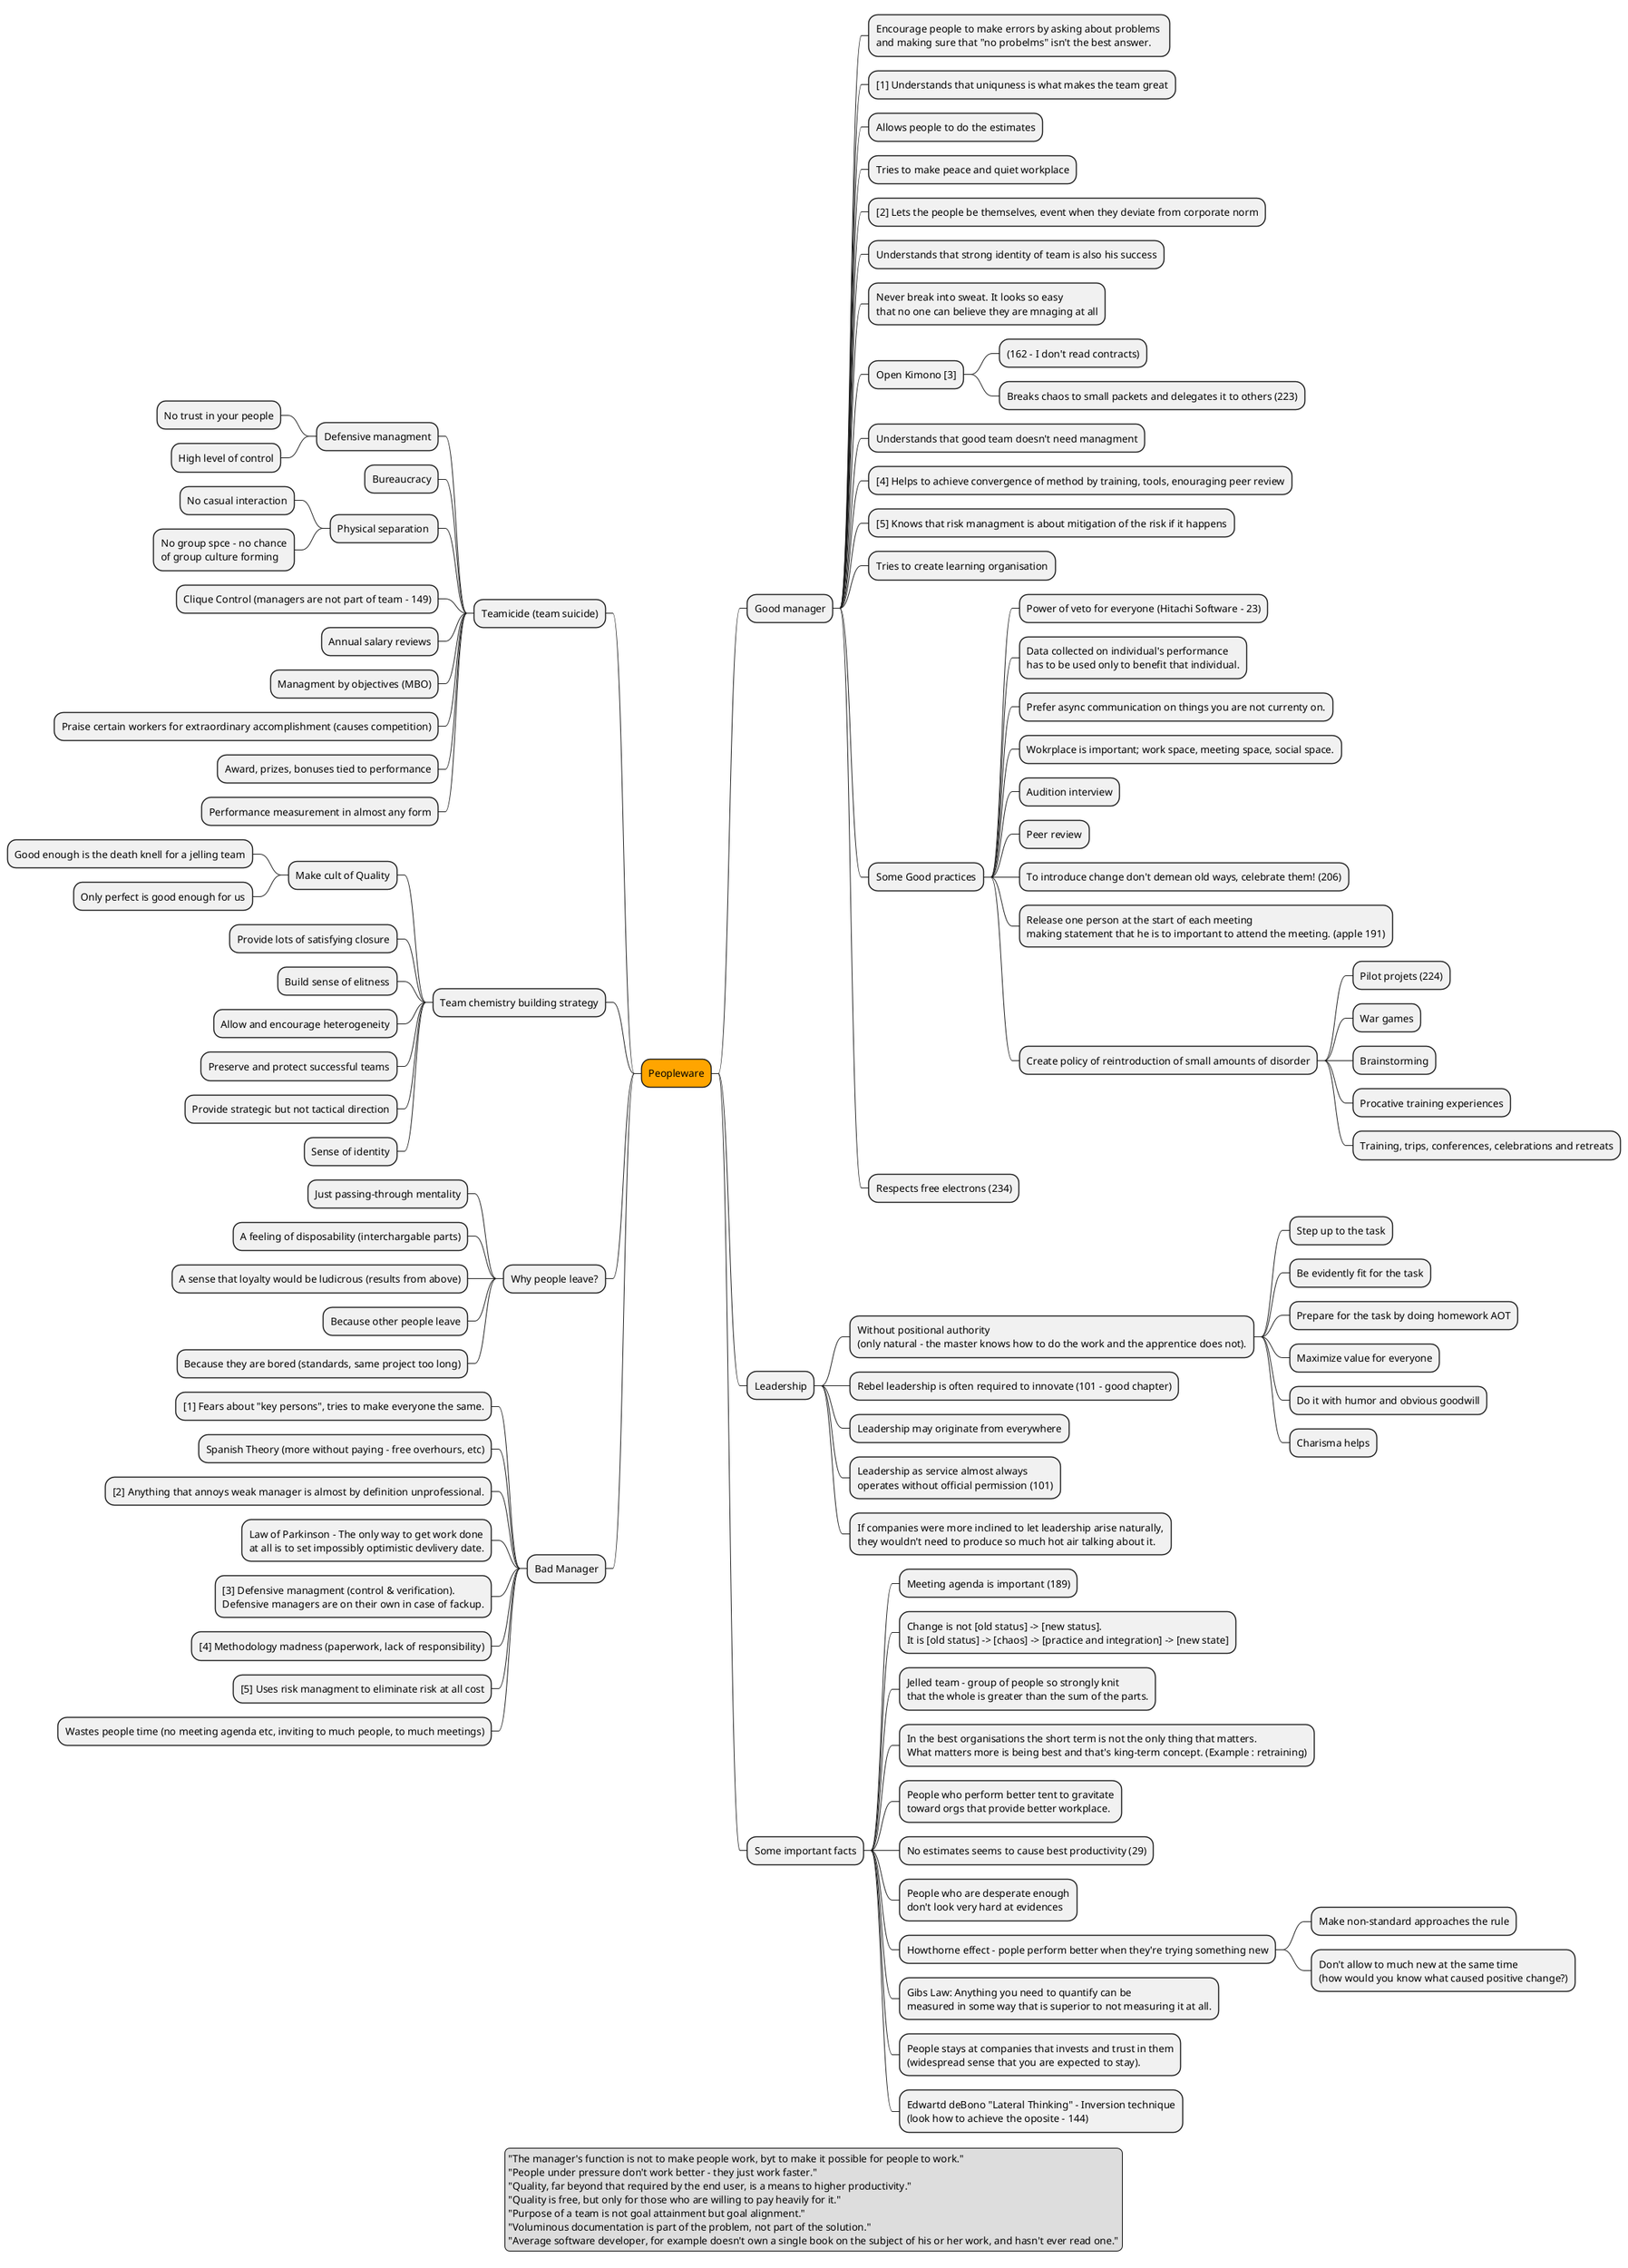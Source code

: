 @startmindmap
*[#Orange] Peopleware
** Good manager
*** Encourage people to make errors by asking about problems \nand making sure that "no probelms" isn't the best answer.
*** [1] Understands that uniquness is what makes the team great
*** Allows people to do the estimates
*** Tries to make peace and quiet workplace
*** [2] Lets the people be themselves, event when they deviate from corporate norm
*** Understands that strong identity of team is also his success
*** Never break into sweat. It looks so easy\nthat no one can believe they are mnaging at all
*** Open Kimono [3]
**** (162 - I don't read contracts)
**** Breaks chaos to small packets and delegates it to others (223)
*** Understands that good team doesn't need managment
*** [4] Helps to achieve convergence of method by training, tools, enouraging peer review
*** [5] Knows that risk managment is about mitigation of the risk if it happens
*** Tries to create learning organisation
*** Some Good practices
**** Power of veto for everyone (Hitachi Software - 23)
**** Data collected on individual's performance\nhas to be used only to benefit that individual.
**** Prefer async communication on things you are not currenty on.
**** Wokrplace is important; work space, meeting space, social space.
**** Audition interview
**** Peer review
**** To introduce change don't demean old ways, celebrate them! (206)
**** Release one person at the start of each meeting\nmaking statement that he is to important to attend the meeting. (apple 191)
**** Create policy of reintroduction of small amounts of disorder
***** Pilot projets (224)
***** War games
***** Brainstorming
***** Procative training experiences
***** Training, trips, conferences, celebrations and retreats
*** Respects free electrons (234)

** Leadership
*** Without positional authority\n(only natural - the master knows how to do the work and the apprentice does not).
**** Step up to the task
**** Be evidently fit for the task
**** Prepare for the task by doing homework AOT
**** Maximize value for everyone
**** Do it with humor and obvious goodwill
**** Charisma helps
*** Rebel leadership is often required to innovate (101 - good chapter)
*** Leadership may originate from everywhere
*** Leadership as service almost always\noperates without official permission (101)
*** If companies were more inclined to let leadership arise naturally,\nthey wouldn't need to produce so much hot air talking about it.

** Some important facts
*** Meeting agenda is important (189)
*** Change is not [old status] -> [new status].\nIt is [old status] -> [chaos] -> [practice and integration] -> [new state]
*** Jelled team - group of people so strongly knit\nthat the whole is greater than the sum of the parts.
*** In the best organisations the short term is not the only thing that matters.\nWhat matters more is being best and that's king-term concept. (Example : retraining)
*** People who perform better tent to gravitate\ntoward orgs that provide better workplace.
*** No estimates seems to cause best productivity (29)
*** People who are desperate enough\ndon't look very hard at evidences
*** Howthorne effect - pople perform better when they're trying something new
**** Make non-standard approaches the rule
**** Don't allow to much new at the same time\n(how would you know what caused positive change?)
*** Gibs Law: Anything you need to quantify can be\nmeasured in some way that is superior to not measuring it at all.
*** People stays at companies that invests and trust in them\n(widespread sense that you are expected to stay).
*** Edwartd deBono "Lateral Thinking" - Inversion technique\n(look how to achieve the oposite - 144)

left side

** Teamicide (team suicide)
*** Defensive managment
**** No trust in your people
**** High level of control
*** Bureaucracy
*** Physical separation 
**** No casual interaction
**** No group spce - no chance\nof group culture forming
*** Clique Control (managers are not part of team - 149)
*** Annual salary reviews
*** Managment by objectives (MBO)
*** Praise certain workers for extraordinary accomplishment (causes competition)
*** Award, prizes, bonuses tied to performance
*** Performance measurement in almost any form

** Team chemistry building strategy
*** Make cult of Quality
**** Good enough is the death knell for a jelling team
**** Only perfect is good enough for us
*** Provide lots of satisfying closure
*** Build sense of elitness
*** Allow and encourage heterogeneity
*** Preserve and protect successful teams
*** Provide strategic but not tactical direction
*** Sense of identity

** Why people leave?
*** Just passing-through mentality
*** A feeling of disposability (interchargable parts)
*** A sense that loyalty would be ludicrous (results from above)
*** Because other people leave
*** Because they are bored (standards, same project too long)

** Bad Manager
*** [1] Fears about "key persons", tries to make everyone the same.
*** Spanish Theory (more without paying - free overhours, etc)
*** [2] Anything that annoys weak manager is almost by definition unprofessional.
*** Law of Parkinson - The only way to get work done\nat all is to set impossibly optimistic devlivery date.
*** [3] Defensive managment (control & verification).\nDefensive managers are on their own in case of fackup.
*** [4] Methodology madness (paperwork, lack of responsibility)
*** [5] Uses risk managment to eliminate risk at all cost
*** Wastes people time (no meeting agenda etc, inviting to much people, to much meetings)

legend
"The manager's function is not to make people work, byt to make it possible for people to work."
"People under pressure don't work better - they just work faster."
"Quality, far beyond that required by the end user, is a means to higher productivity."
"Quality is free, but only for those who are willing to pay heavily for it."
"Purpose of a team is not goal attainment but goal alignment."
"Voluminous documentation is part of the problem, not part of the solution."
"Average software developer, for example doesn't own a single book on the subject of his or her work, and hasn't ever read one."
endlegend
@endmindmap

